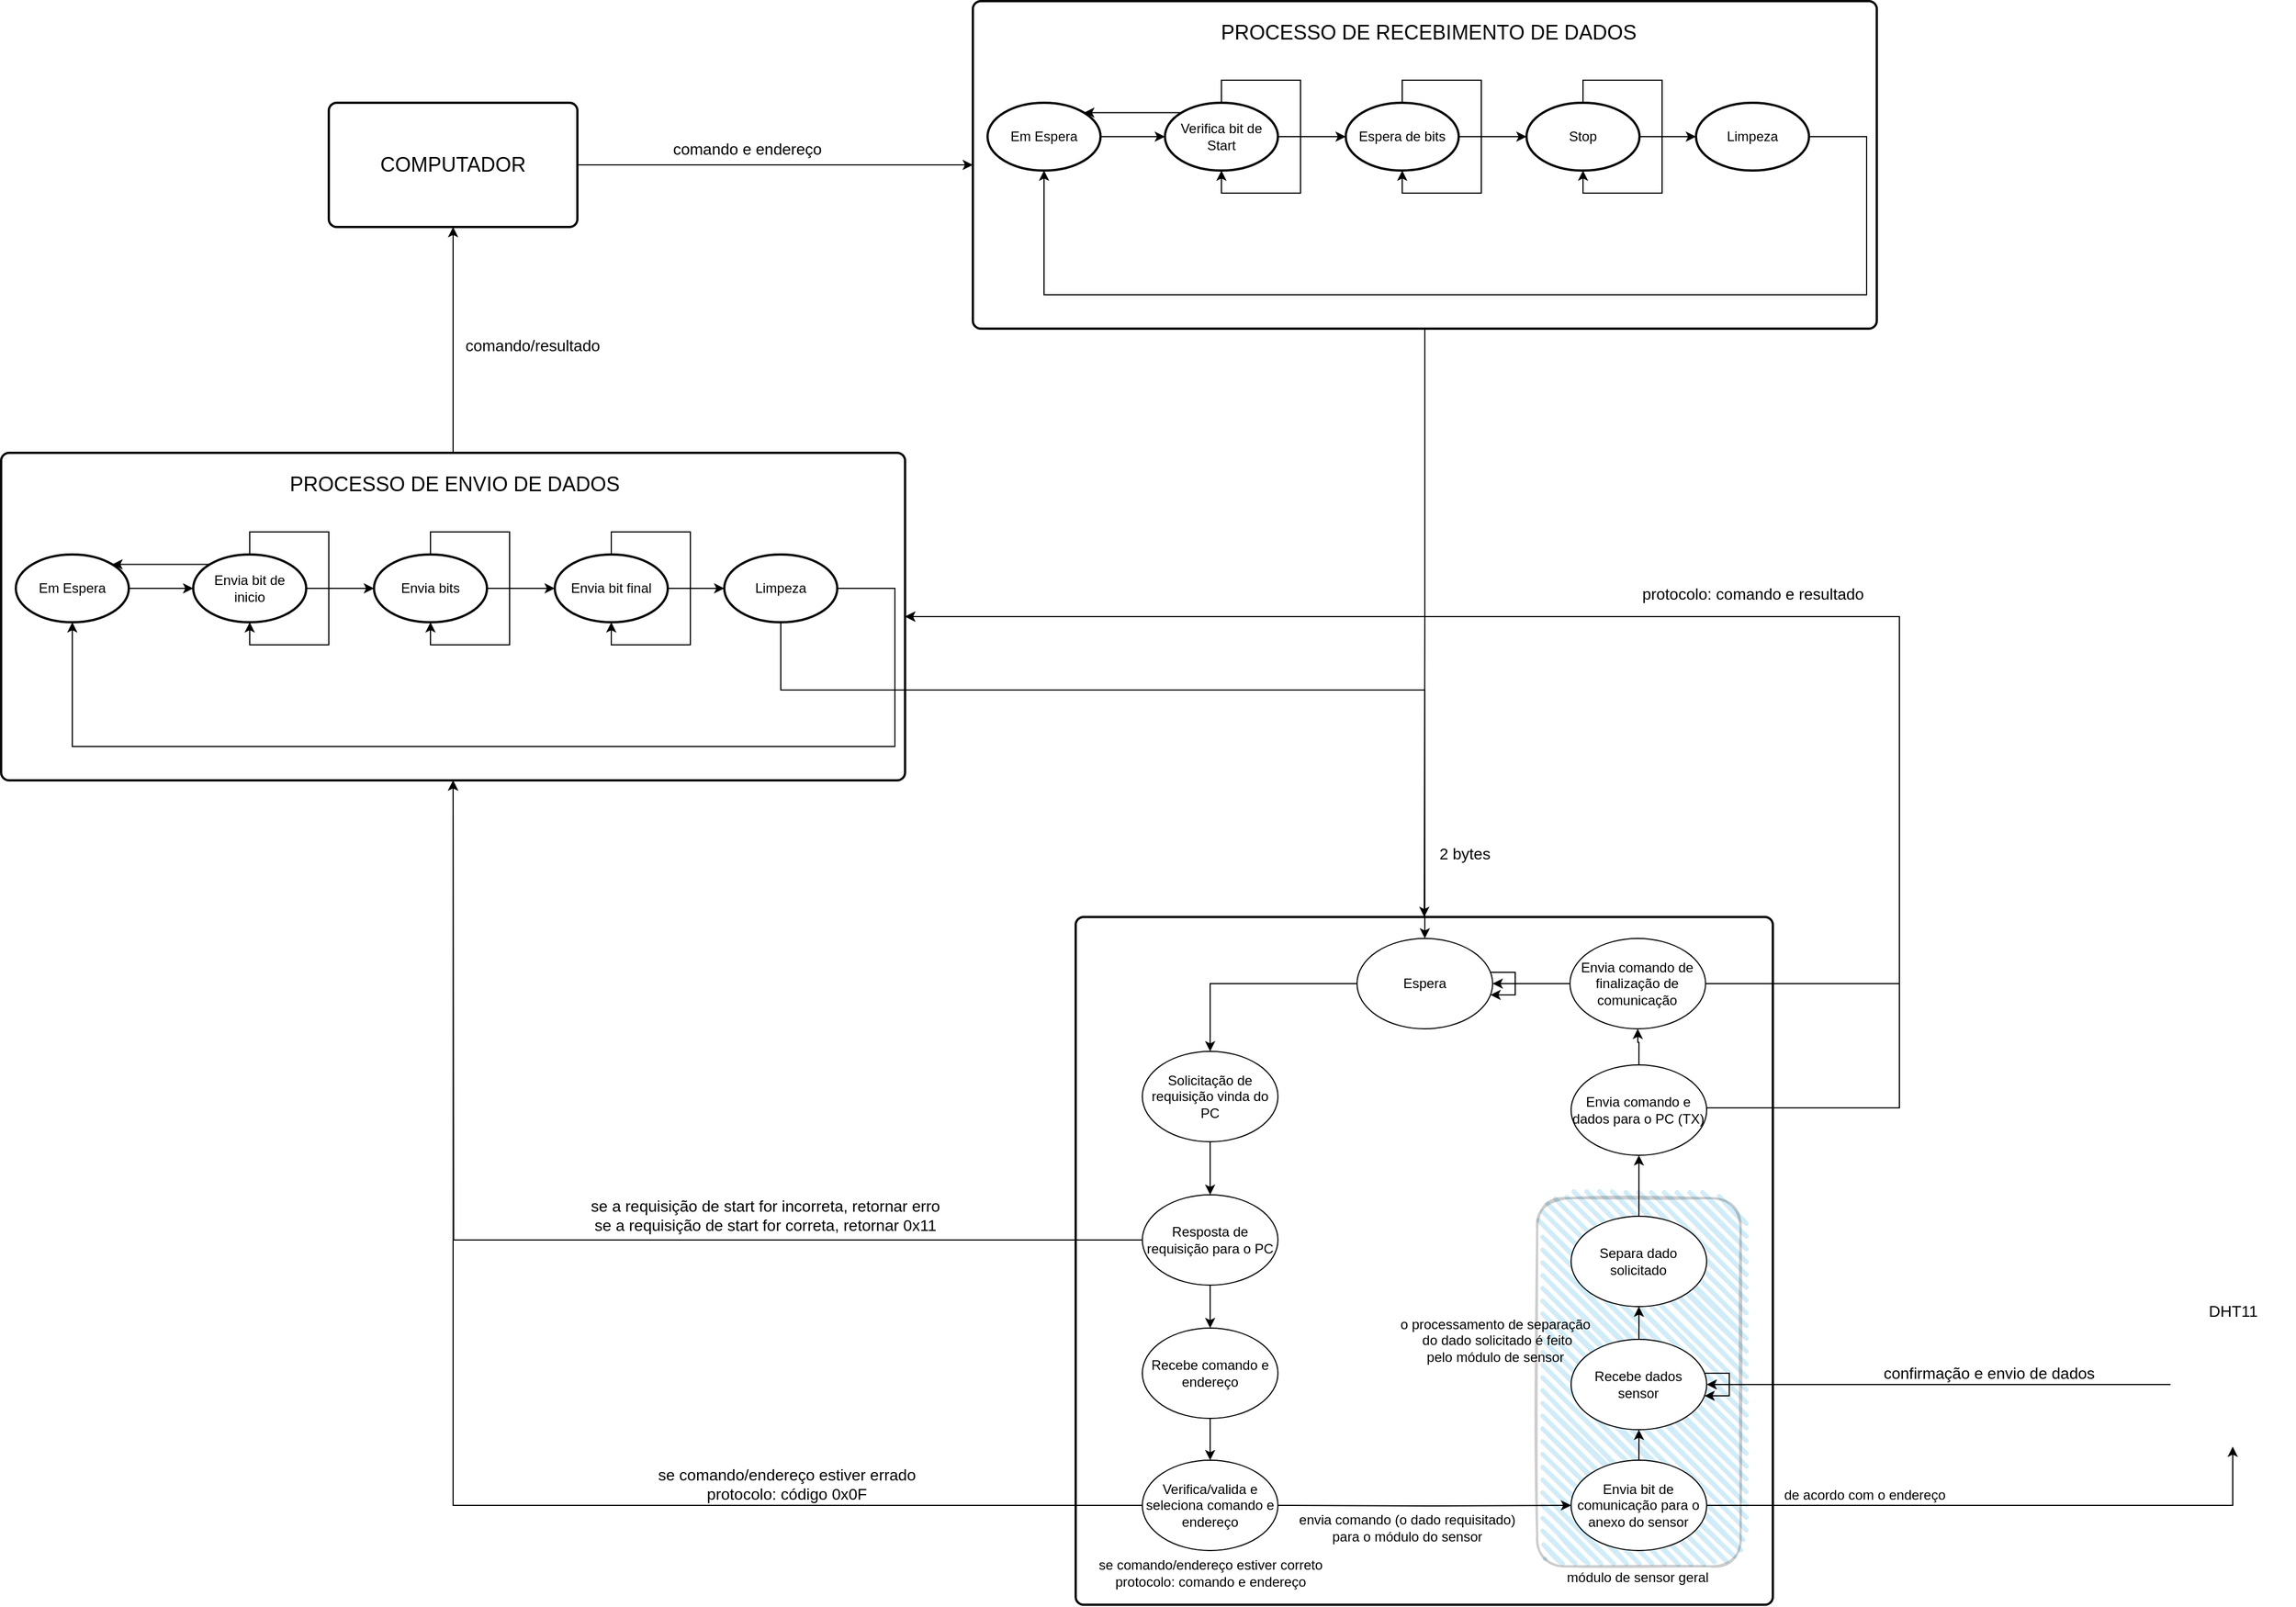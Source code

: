 <mxfile version="21.7.1" type="device">
  <diagram name="Página-1" id="mQ_hrEZzOS43EIUEBsHJ">
    <mxGraphModel dx="3047" dy="789" grid="1" gridSize="10" guides="1" tooltips="1" connect="1" arrows="1" fold="1" page="1" pageScale="1" pageWidth="827" pageHeight="1169" math="0" shadow="0">
      <root>
        <mxCell id="0" />
        <mxCell id="1" parent="0" />
        <mxCell id="MyZ8YdXsMNBMQnsgoEEa-118" value="" style="rounded=1;whiteSpace=wrap;html=1;absoluteArcSize=1;arcSize=14;strokeWidth=2;" parent="1" vertex="1">
          <mxGeometry x="101" y="901" width="617" height="609" as="geometry" />
        </mxCell>
        <mxCell id="MyZ8YdXsMNBMQnsgoEEa-231" value="" style="rounded=1;whiteSpace=wrap;html=1;strokeWidth=2;fillWeight=4;hachureGap=8;hachureAngle=45;fillColor=#1ba1e2;sketch=1;shadow=0;opacity=20;" parent="1" vertex="1">
          <mxGeometry x="509.45" y="1150" width="180" height="326" as="geometry" />
        </mxCell>
        <mxCell id="MyZ8YdXsMNBMQnsgoEEa-69" style="edgeStyle=orthogonalEdgeStyle;rounded=0;orthogonalLoop=1;jettySize=auto;html=1;entryX=0.5;entryY=0;entryDx=0;entryDy=0;" parent="1" source="MyZ8YdXsMNBMQnsgoEEa-70" target="MyZ8YdXsMNBMQnsgoEEa-118" edge="1">
          <mxGeometry relative="1" as="geometry">
            <mxPoint x="410" y="588.0" as="targetPoint" />
          </mxGeometry>
        </mxCell>
        <mxCell id="MyZ8YdXsMNBMQnsgoEEa-70" value="" style="rounded=1;whiteSpace=wrap;html=1;absoluteArcSize=1;arcSize=14;strokeWidth=2;" parent="1" vertex="1">
          <mxGeometry x="10" y="90" width="800" height="290" as="geometry" />
        </mxCell>
        <mxCell id="MyZ8YdXsMNBMQnsgoEEa-71" style="edgeStyle=orthogonalEdgeStyle;rounded=0;orthogonalLoop=1;jettySize=auto;html=1;entryX=0;entryY=0.5;entryDx=0;entryDy=0;entryPerimeter=0;" parent="1" source="MyZ8YdXsMNBMQnsgoEEa-72" target="MyZ8YdXsMNBMQnsgoEEa-75" edge="1">
          <mxGeometry relative="1" as="geometry" />
        </mxCell>
        <mxCell id="MyZ8YdXsMNBMQnsgoEEa-72" value="Em Espera" style="strokeWidth=2;html=1;shape=mxgraph.flowchart.start_1;whiteSpace=wrap;" parent="1" vertex="1">
          <mxGeometry x="23" y="180" width="100" height="60" as="geometry" />
        </mxCell>
        <mxCell id="MyZ8YdXsMNBMQnsgoEEa-73" style="edgeStyle=orthogonalEdgeStyle;rounded=0;orthogonalLoop=1;jettySize=auto;html=1;exitX=1;exitY=0.5;exitDx=0;exitDy=0;exitPerimeter=0;entryX=0;entryY=0.5;entryDx=0;entryDy=0;entryPerimeter=0;" parent="1" source="MyZ8YdXsMNBMQnsgoEEa-75" target="MyZ8YdXsMNBMQnsgoEEa-77" edge="1">
          <mxGeometry relative="1" as="geometry" />
        </mxCell>
        <mxCell id="MyZ8YdXsMNBMQnsgoEEa-74" style="edgeStyle=orthogonalEdgeStyle;rounded=0;orthogonalLoop=1;jettySize=auto;html=1;exitX=0.145;exitY=0.145;exitDx=0;exitDy=0;exitPerimeter=0;entryX=0.855;entryY=0.145;entryDx=0;entryDy=0;entryPerimeter=0;" parent="1" source="MyZ8YdXsMNBMQnsgoEEa-75" target="MyZ8YdXsMNBMQnsgoEEa-72" edge="1">
          <mxGeometry relative="1" as="geometry" />
        </mxCell>
        <mxCell id="MyZ8YdXsMNBMQnsgoEEa-75" value="Verifica bit de Start" style="strokeWidth=2;html=1;shape=mxgraph.flowchart.start_1;whiteSpace=wrap;" parent="1" vertex="1">
          <mxGeometry x="180" y="180" width="100" height="60" as="geometry" />
        </mxCell>
        <mxCell id="MyZ8YdXsMNBMQnsgoEEa-76" style="edgeStyle=orthogonalEdgeStyle;rounded=0;orthogonalLoop=1;jettySize=auto;html=1;entryX=0;entryY=0.5;entryDx=0;entryDy=0;entryPerimeter=0;" parent="1" source="MyZ8YdXsMNBMQnsgoEEa-77" target="MyZ8YdXsMNBMQnsgoEEa-79" edge="1">
          <mxGeometry relative="1" as="geometry" />
        </mxCell>
        <mxCell id="MyZ8YdXsMNBMQnsgoEEa-77" value="Espera de bits" style="strokeWidth=2;html=1;shape=mxgraph.flowchart.start_1;whiteSpace=wrap;" parent="1" vertex="1">
          <mxGeometry x="340" y="180" width="100" height="60" as="geometry" />
        </mxCell>
        <mxCell id="MyZ8YdXsMNBMQnsgoEEa-78" style="edgeStyle=orthogonalEdgeStyle;rounded=0;orthogonalLoop=1;jettySize=auto;html=1;entryX=0;entryY=0.5;entryDx=0;entryDy=0;entryPerimeter=0;" parent="1" source="MyZ8YdXsMNBMQnsgoEEa-79" target="MyZ8YdXsMNBMQnsgoEEa-84" edge="1">
          <mxGeometry relative="1" as="geometry" />
        </mxCell>
        <mxCell id="MyZ8YdXsMNBMQnsgoEEa-79" value="Stop" style="strokeWidth=2;html=1;shape=mxgraph.flowchart.start_1;whiteSpace=wrap;" parent="1" vertex="1">
          <mxGeometry x="500" y="180" width="100" height="60" as="geometry" />
        </mxCell>
        <mxCell id="MyZ8YdXsMNBMQnsgoEEa-80" style="edgeStyle=orthogonalEdgeStyle;rounded=0;orthogonalLoop=1;jettySize=auto;html=1;entryX=0.5;entryY=1;entryDx=0;entryDy=0;entryPerimeter=0;" parent="1" source="MyZ8YdXsMNBMQnsgoEEa-75" target="MyZ8YdXsMNBMQnsgoEEa-75" edge="1">
          <mxGeometry relative="1" as="geometry" />
        </mxCell>
        <mxCell id="MyZ8YdXsMNBMQnsgoEEa-81" style="edgeStyle=orthogonalEdgeStyle;rounded=0;orthogonalLoop=1;jettySize=auto;html=1;entryX=0.5;entryY=1;entryDx=0;entryDy=0;entryPerimeter=0;" parent="1" source="MyZ8YdXsMNBMQnsgoEEa-77" target="MyZ8YdXsMNBMQnsgoEEa-77" edge="1">
          <mxGeometry relative="1" as="geometry" />
        </mxCell>
        <mxCell id="MyZ8YdXsMNBMQnsgoEEa-82" style="edgeStyle=orthogonalEdgeStyle;rounded=0;orthogonalLoop=1;jettySize=auto;html=1;entryX=0.5;entryY=1;entryDx=0;entryDy=0;entryPerimeter=0;" parent="1" source="MyZ8YdXsMNBMQnsgoEEa-79" target="MyZ8YdXsMNBMQnsgoEEa-79" edge="1">
          <mxGeometry relative="1" as="geometry" />
        </mxCell>
        <mxCell id="MyZ8YdXsMNBMQnsgoEEa-83" style="edgeStyle=orthogonalEdgeStyle;rounded=0;orthogonalLoop=1;jettySize=auto;html=1;entryX=0.5;entryY=1;entryDx=0;entryDy=0;entryPerimeter=0;" parent="1" source="MyZ8YdXsMNBMQnsgoEEa-84" target="MyZ8YdXsMNBMQnsgoEEa-72" edge="1">
          <mxGeometry relative="1" as="geometry">
            <mxPoint x="80" y="260" as="targetPoint" />
            <Array as="points">
              <mxPoint x="801" y="210" />
              <mxPoint x="801" y="350" />
              <mxPoint x="73" y="350" />
              <mxPoint x="73" y="240" />
            </Array>
          </mxGeometry>
        </mxCell>
        <mxCell id="MyZ8YdXsMNBMQnsgoEEa-84" value="Limpeza" style="strokeWidth=2;html=1;shape=mxgraph.flowchart.start_1;whiteSpace=wrap;" parent="1" vertex="1">
          <mxGeometry x="650" y="180" width="100" height="60" as="geometry" />
        </mxCell>
        <mxCell id="MyZ8YdXsMNBMQnsgoEEa-85" value="&lt;font style=&quot;font-size: 18px;&quot;&gt;PROCESSO DE RECEBIMENTO DE DADOS&lt;/font&gt;" style="text;html=1;align=center;verticalAlign=middle;resizable=0;points=[];autosize=1;strokeColor=none;fillColor=none;" parent="1" vertex="1">
          <mxGeometry x="218" y="98" width="390" height="40" as="geometry" />
        </mxCell>
        <mxCell id="MyZ8YdXsMNBMQnsgoEEa-86" style="edgeStyle=orthogonalEdgeStyle;rounded=0;orthogonalLoop=1;jettySize=auto;html=1;entryX=0;entryY=0.5;entryDx=0;entryDy=0;" parent="1" source="MyZ8YdXsMNBMQnsgoEEa-87" target="MyZ8YdXsMNBMQnsgoEEa-70" edge="1">
          <mxGeometry relative="1" as="geometry" />
        </mxCell>
        <mxCell id="MyZ8YdXsMNBMQnsgoEEa-87" value="&lt;font style=&quot;font-size: 18px;&quot;&gt;COMPUTADOR&lt;/font&gt;" style="rounded=1;whiteSpace=wrap;html=1;absoluteArcSize=1;arcSize=14;strokeWidth=2;" parent="1" vertex="1">
          <mxGeometry x="-560" y="180" width="220" height="110" as="geometry" />
        </mxCell>
        <mxCell id="MyZ8YdXsMNBMQnsgoEEa-91" value="&lt;font style=&quot;font-size: 14px;&quot;&gt;se comando/endereço estiver errado&lt;br&gt;protocolo: código&amp;nbsp;0x0F&lt;span id=&quot;docs-internal-guid-dd11562c-7fff-b196-a5f1-1cb1bf932096&quot;&gt;&lt;/span&gt;&lt;span id=&quot;docs-internal-guid-dd11562c-7fff-b196-a5f1-1cb1bf932096&quot;&gt;&lt;/span&gt;&lt;br&gt;&lt;/font&gt;" style="text;html=1;align=center;verticalAlign=middle;resizable=0;points=[];autosize=1;strokeColor=none;fillColor=none;" parent="1" vertex="1">
          <mxGeometry x="-280" y="1378" width="250" height="50" as="geometry" />
        </mxCell>
        <mxCell id="MyZ8YdXsMNBMQnsgoEEa-93" value="" style="rounded=1;whiteSpace=wrap;html=1;absoluteArcSize=1;arcSize=14;strokeWidth=2;" parent="1" vertex="1">
          <mxGeometry x="-850" y="490" width="800" height="290" as="geometry" />
        </mxCell>
        <mxCell id="MyZ8YdXsMNBMQnsgoEEa-94" style="edgeStyle=orthogonalEdgeStyle;rounded=0;orthogonalLoop=1;jettySize=auto;html=1;entryX=0;entryY=0.5;entryDx=0;entryDy=0;entryPerimeter=0;" parent="1" source="MyZ8YdXsMNBMQnsgoEEa-95" target="MyZ8YdXsMNBMQnsgoEEa-98" edge="1">
          <mxGeometry relative="1" as="geometry" />
        </mxCell>
        <mxCell id="MyZ8YdXsMNBMQnsgoEEa-95" value="Em Espera" style="strokeWidth=2;html=1;shape=mxgraph.flowchart.start_1;whiteSpace=wrap;" parent="1" vertex="1">
          <mxGeometry x="-837" y="580" width="100" height="60" as="geometry" />
        </mxCell>
        <mxCell id="MyZ8YdXsMNBMQnsgoEEa-96" style="edgeStyle=orthogonalEdgeStyle;rounded=0;orthogonalLoop=1;jettySize=auto;html=1;exitX=1;exitY=0.5;exitDx=0;exitDy=0;exitPerimeter=0;entryX=0;entryY=0.5;entryDx=0;entryDy=0;entryPerimeter=0;" parent="1" source="MyZ8YdXsMNBMQnsgoEEa-98" target="MyZ8YdXsMNBMQnsgoEEa-100" edge="1">
          <mxGeometry relative="1" as="geometry" />
        </mxCell>
        <mxCell id="MyZ8YdXsMNBMQnsgoEEa-97" style="edgeStyle=orthogonalEdgeStyle;rounded=0;orthogonalLoop=1;jettySize=auto;html=1;exitX=0.145;exitY=0.145;exitDx=0;exitDy=0;exitPerimeter=0;entryX=0.855;entryY=0.145;entryDx=0;entryDy=0;entryPerimeter=0;" parent="1" source="MyZ8YdXsMNBMQnsgoEEa-98" target="MyZ8YdXsMNBMQnsgoEEa-95" edge="1">
          <mxGeometry relative="1" as="geometry" />
        </mxCell>
        <mxCell id="MyZ8YdXsMNBMQnsgoEEa-98" value="Envia bit de &lt;br&gt;inicio" style="strokeWidth=2;html=1;shape=mxgraph.flowchart.start_1;whiteSpace=wrap;" parent="1" vertex="1">
          <mxGeometry x="-680" y="580" width="100" height="60" as="geometry" />
        </mxCell>
        <mxCell id="MyZ8YdXsMNBMQnsgoEEa-99" style="edgeStyle=orthogonalEdgeStyle;rounded=0;orthogonalLoop=1;jettySize=auto;html=1;entryX=0;entryY=0.5;entryDx=0;entryDy=0;entryPerimeter=0;" parent="1" source="MyZ8YdXsMNBMQnsgoEEa-100" target="MyZ8YdXsMNBMQnsgoEEa-102" edge="1">
          <mxGeometry relative="1" as="geometry" />
        </mxCell>
        <mxCell id="MyZ8YdXsMNBMQnsgoEEa-100" value="Envia bits" style="strokeWidth=2;html=1;shape=mxgraph.flowchart.start_1;whiteSpace=wrap;" parent="1" vertex="1">
          <mxGeometry x="-520" y="580" width="100" height="60" as="geometry" />
        </mxCell>
        <mxCell id="MyZ8YdXsMNBMQnsgoEEa-101" style="edgeStyle=orthogonalEdgeStyle;rounded=0;orthogonalLoop=1;jettySize=auto;html=1;entryX=0;entryY=0.5;entryDx=0;entryDy=0;entryPerimeter=0;" parent="1" source="MyZ8YdXsMNBMQnsgoEEa-102" target="MyZ8YdXsMNBMQnsgoEEa-107" edge="1">
          <mxGeometry relative="1" as="geometry" />
        </mxCell>
        <mxCell id="MyZ8YdXsMNBMQnsgoEEa-102" value="Envia bit final" style="strokeWidth=2;html=1;shape=mxgraph.flowchart.start_1;whiteSpace=wrap;" parent="1" vertex="1">
          <mxGeometry x="-360" y="580" width="100" height="60" as="geometry" />
        </mxCell>
        <mxCell id="MyZ8YdXsMNBMQnsgoEEa-103" style="edgeStyle=orthogonalEdgeStyle;rounded=0;orthogonalLoop=1;jettySize=auto;html=1;entryX=0.5;entryY=1;entryDx=0;entryDy=0;entryPerimeter=0;" parent="1" source="MyZ8YdXsMNBMQnsgoEEa-98" target="MyZ8YdXsMNBMQnsgoEEa-98" edge="1">
          <mxGeometry relative="1" as="geometry" />
        </mxCell>
        <mxCell id="MyZ8YdXsMNBMQnsgoEEa-104" style="edgeStyle=orthogonalEdgeStyle;rounded=0;orthogonalLoop=1;jettySize=auto;html=1;entryX=0.5;entryY=1;entryDx=0;entryDy=0;entryPerimeter=0;" parent="1" source="MyZ8YdXsMNBMQnsgoEEa-100" target="MyZ8YdXsMNBMQnsgoEEa-100" edge="1">
          <mxGeometry relative="1" as="geometry" />
        </mxCell>
        <mxCell id="MyZ8YdXsMNBMQnsgoEEa-105" style="edgeStyle=orthogonalEdgeStyle;rounded=0;orthogonalLoop=1;jettySize=auto;html=1;entryX=0.5;entryY=1;entryDx=0;entryDy=0;entryPerimeter=0;" parent="1" source="MyZ8YdXsMNBMQnsgoEEa-102" target="MyZ8YdXsMNBMQnsgoEEa-102" edge="1">
          <mxGeometry relative="1" as="geometry" />
        </mxCell>
        <mxCell id="MyZ8YdXsMNBMQnsgoEEa-106" style="edgeStyle=orthogonalEdgeStyle;rounded=0;orthogonalLoop=1;jettySize=auto;html=1;entryX=0.5;entryY=1;entryDx=0;entryDy=0;entryPerimeter=0;" parent="1" source="MyZ8YdXsMNBMQnsgoEEa-107" target="MyZ8YdXsMNBMQnsgoEEa-95" edge="1">
          <mxGeometry relative="1" as="geometry">
            <mxPoint x="-780" y="660" as="targetPoint" />
            <Array as="points">
              <mxPoint x="-59" y="610" />
              <mxPoint x="-59" y="750" />
              <mxPoint x="-787" y="750" />
              <mxPoint x="-787" y="640" />
            </Array>
          </mxGeometry>
        </mxCell>
        <mxCell id="MyZ8YdXsMNBMQnsgoEEa-243" style="edgeStyle=orthogonalEdgeStyle;rounded=0;orthogonalLoop=1;jettySize=auto;html=1;entryX=0.5;entryY=0;entryDx=0;entryDy=0;" parent="1" source="MyZ8YdXsMNBMQnsgoEEa-107" target="MyZ8YdXsMNBMQnsgoEEa-122" edge="1">
          <mxGeometry relative="1" as="geometry">
            <Array as="points">
              <mxPoint x="-160" y="700" />
              <mxPoint x="410" y="700" />
            </Array>
          </mxGeometry>
        </mxCell>
        <mxCell id="MyZ8YdXsMNBMQnsgoEEa-107" value="Limpeza" style="strokeWidth=2;html=1;shape=mxgraph.flowchart.start_1;whiteSpace=wrap;" parent="1" vertex="1">
          <mxGeometry x="-210" y="580" width="100" height="60" as="geometry" />
        </mxCell>
        <mxCell id="MyZ8YdXsMNBMQnsgoEEa-108" style="edgeStyle=orthogonalEdgeStyle;rounded=0;orthogonalLoop=1;jettySize=auto;html=1;entryX=0.5;entryY=1;entryDx=0;entryDy=0;exitX=0.5;exitY=0;exitDx=0;exitDy=0;" parent="1" source="MyZ8YdXsMNBMQnsgoEEa-93" target="MyZ8YdXsMNBMQnsgoEEa-87" edge="1">
          <mxGeometry relative="1" as="geometry">
            <mxPoint x="-450" y="480" as="sourcePoint" />
          </mxGeometry>
        </mxCell>
        <mxCell id="MyZ8YdXsMNBMQnsgoEEa-109" value="&lt;font style=&quot;font-size: 18px;&quot;&gt;PROCESSO DE ENVIO DE DADOS&lt;/font&gt;" style="text;html=1;align=center;verticalAlign=middle;resizable=0;points=[];autosize=1;strokeColor=none;fillColor=none;" parent="1" vertex="1">
          <mxGeometry x="-609" y="498" width="320" height="40" as="geometry" />
        </mxCell>
        <mxCell id="MyZ8YdXsMNBMQnsgoEEa-110" value="&lt;font style=&quot;font-size: 14px;&quot;&gt;comando/resultado&lt;/font&gt;" style="text;html=1;align=center;verticalAlign=middle;resizable=0;points=[];autosize=1;strokeColor=none;fillColor=none;" parent="1" vertex="1">
          <mxGeometry x="-450" y="380" width="140" height="30" as="geometry" />
        </mxCell>
        <mxCell id="MyZ8YdXsMNBMQnsgoEEa-111" value="&lt;font style=&quot;font-size: 14px;&quot;&gt;comando e endereço&lt;/font&gt;" style="text;html=1;align=center;verticalAlign=middle;resizable=0;points=[];autosize=1;strokeColor=none;fillColor=none;" parent="1" vertex="1">
          <mxGeometry x="-270" y="206" width="160" height="30" as="geometry" />
        </mxCell>
        <mxCell id="MyZ8YdXsMNBMQnsgoEEa-112" value="&lt;span style=&quot;font-size: 14px;&quot;&gt;2 bytes&lt;/span&gt;" style="text;html=1;align=center;verticalAlign=middle;resizable=0;points=[];autosize=1;strokeColor=none;fillColor=none;" parent="1" vertex="1">
          <mxGeometry x="410" y="830" width="70" height="30" as="geometry" />
        </mxCell>
        <mxCell id="MyZ8YdXsMNBMQnsgoEEa-114" value="" style="shape=image;verticalLabelPosition=bottom;labelBackgroundColor=default;verticalAlign=top;aspect=fixed;imageAspect=0;image=https://www.makerhero.com/wp-content/uploads/2017/07/Dht11.jpg;" parent="1" vertex="1">
          <mxGeometry x="1070" y="1260" width="110" height="110" as="geometry" />
        </mxCell>
        <mxCell id="MyZ8YdXsMNBMQnsgoEEa-119" value="&lt;font style=&quot;font-size: 14px;&quot;&gt;confirmação e envio de dados&lt;/font&gt;" style="text;html=1;align=center;verticalAlign=middle;resizable=0;points=[];autosize=1;strokeColor=none;fillColor=none;" parent="1" vertex="1">
          <mxGeometry x="804" y="1290" width="210" height="30" as="geometry" />
        </mxCell>
        <mxCell id="MyZ8YdXsMNBMQnsgoEEa-120" value="&lt;font style=&quot;font-size: 14px;&quot;&gt;protocolo: comando e resultado&lt;br&gt;&lt;/font&gt;" style="text;html=1;align=center;verticalAlign=middle;resizable=0;points=[];autosize=1;strokeColor=none;fillColor=none;" parent="1" vertex="1">
          <mxGeometry x="590" y="600" width="220" height="30" as="geometry" />
        </mxCell>
        <mxCell id="MyZ8YdXsMNBMQnsgoEEa-149" style="edgeStyle=orthogonalEdgeStyle;rounded=0;orthogonalLoop=1;jettySize=auto;html=1;" parent="1" source="MyZ8YdXsMNBMQnsgoEEa-122" target="MyZ8YdXsMNBMQnsgoEEa-148" edge="1">
          <mxGeometry relative="1" as="geometry" />
        </mxCell>
        <mxCell id="MyZ8YdXsMNBMQnsgoEEa-122" value="Espera" style="ellipse;whiteSpace=wrap;html=1;" parent="1" vertex="1">
          <mxGeometry x="350" y="920" width="120" height="80" as="geometry" />
        </mxCell>
        <mxCell id="MyZ8YdXsMNBMQnsgoEEa-123" style="edgeStyle=orthogonalEdgeStyle;rounded=0;orthogonalLoop=1;jettySize=auto;html=1;" parent="1" source="MyZ8YdXsMNBMQnsgoEEa-124" target="MyZ8YdXsMNBMQnsgoEEa-126" edge="1">
          <mxGeometry relative="1" as="geometry" />
        </mxCell>
        <mxCell id="MyZ8YdXsMNBMQnsgoEEa-124" value="Recebe dados &lt;br&gt;sensor" style="ellipse;whiteSpace=wrap;html=1;" parent="1" vertex="1">
          <mxGeometry x="539.45" y="1275" width="120" height="80" as="geometry" />
        </mxCell>
        <mxCell id="MyZ8YdXsMNBMQnsgoEEa-170" style="edgeStyle=orthogonalEdgeStyle;rounded=0;orthogonalLoop=1;jettySize=auto;html=1;" parent="1" source="MyZ8YdXsMNBMQnsgoEEa-126" target="MyZ8YdXsMNBMQnsgoEEa-127" edge="1">
          <mxGeometry relative="1" as="geometry" />
        </mxCell>
        <mxCell id="MyZ8YdXsMNBMQnsgoEEa-126" value="Separa dado solicitado" style="ellipse;whiteSpace=wrap;html=1;" parent="1" vertex="1">
          <mxGeometry x="539.45" y="1166" width="120" height="80" as="geometry" />
        </mxCell>
        <mxCell id="MyZ8YdXsMNBMQnsgoEEa-223" style="edgeStyle=orthogonalEdgeStyle;rounded=0;orthogonalLoop=1;jettySize=auto;html=1;entryX=1;entryY=0.5;entryDx=0;entryDy=0;exitX=1;exitY=0.5;exitDx=0;exitDy=0;" parent="1" source="MyZ8YdXsMNBMQnsgoEEa-127" target="MyZ8YdXsMNBMQnsgoEEa-93" edge="1">
          <mxGeometry relative="1" as="geometry">
            <Array as="points">
              <mxPoint x="830" y="1070" />
              <mxPoint x="830" y="635" />
            </Array>
          </mxGeometry>
        </mxCell>
        <mxCell id="xMwsVCY1hg7gADn5wVJ1-2" style="edgeStyle=orthogonalEdgeStyle;rounded=0;orthogonalLoop=1;jettySize=auto;html=1;" edge="1" parent="1" source="MyZ8YdXsMNBMQnsgoEEa-127" target="xMwsVCY1hg7gADn5wVJ1-1">
          <mxGeometry relative="1" as="geometry" />
        </mxCell>
        <mxCell id="MyZ8YdXsMNBMQnsgoEEa-127" value="Envia comando e dados para o PC (TX)" style="ellipse;whiteSpace=wrap;html=1;" parent="1" vertex="1">
          <mxGeometry x="539.45" y="1032" width="120" height="80" as="geometry" />
        </mxCell>
        <mxCell id="MyZ8YdXsMNBMQnsgoEEa-132" style="edgeStyle=orthogonalEdgeStyle;rounded=0;orthogonalLoop=1;jettySize=auto;html=1;" parent="1" source="MyZ8YdXsMNBMQnsgoEEa-133" target="MyZ8YdXsMNBMQnsgoEEa-124" edge="1">
          <mxGeometry relative="1" as="geometry" />
        </mxCell>
        <mxCell id="MyZ8YdXsMNBMQnsgoEEa-226" style="edgeStyle=orthogonalEdgeStyle;rounded=0;orthogonalLoop=1;jettySize=auto;html=1;entryX=0.5;entryY=1;entryDx=0;entryDy=0;" parent="1" source="MyZ8YdXsMNBMQnsgoEEa-133" target="MyZ8YdXsMNBMQnsgoEEa-114" edge="1">
          <mxGeometry relative="1" as="geometry" />
        </mxCell>
        <mxCell id="MyZ8YdXsMNBMQnsgoEEa-133" value="Envia bit de comunicação para o anexo do sensor" style="ellipse;whiteSpace=wrap;html=1;" parent="1" vertex="1">
          <mxGeometry x="539.45" y="1382" width="120" height="80" as="geometry" />
        </mxCell>
        <mxCell id="MyZ8YdXsMNBMQnsgoEEa-134" style="edgeStyle=orthogonalEdgeStyle;rounded=0;orthogonalLoop=1;jettySize=auto;html=1;" parent="1" source="MyZ8YdXsMNBMQnsgoEEa-122" target="MyZ8YdXsMNBMQnsgoEEa-122" edge="1">
          <mxGeometry relative="1" as="geometry" />
        </mxCell>
        <mxCell id="MyZ8YdXsMNBMQnsgoEEa-135" style="edgeStyle=orthogonalEdgeStyle;rounded=0;orthogonalLoop=1;jettySize=auto;html=1;" parent="1" source="MyZ8YdXsMNBMQnsgoEEa-124" target="MyZ8YdXsMNBMQnsgoEEa-124" edge="1">
          <mxGeometry relative="1" as="geometry" />
        </mxCell>
        <mxCell id="MyZ8YdXsMNBMQnsgoEEa-136" value="&lt;font style=&quot;font-size: 14px;&quot;&gt;DHT11&lt;/font&gt;" style="text;html=1;align=center;verticalAlign=middle;resizable=0;points=[];autosize=1;strokeColor=none;fillColor=none;" parent="1" vertex="1">
          <mxGeometry x="1090" y="1235" width="70" height="30" as="geometry" />
        </mxCell>
        <mxCell id="MyZ8YdXsMNBMQnsgoEEa-152" style="edgeStyle=orthogonalEdgeStyle;rounded=0;orthogonalLoop=1;jettySize=auto;html=1;" parent="1" source="MyZ8YdXsMNBMQnsgoEEa-138" target="MyZ8YdXsMNBMQnsgoEEa-139" edge="1">
          <mxGeometry relative="1" as="geometry" />
        </mxCell>
        <mxCell id="MyZ8YdXsMNBMQnsgoEEa-138" value="Recebe comando e endereço" style="ellipse;whiteSpace=wrap;html=1;" parent="1" vertex="1">
          <mxGeometry x="160" y="1265" width="120" height="80" as="geometry" />
        </mxCell>
        <mxCell id="MyZ8YdXsMNBMQnsgoEEa-174" style="edgeStyle=orthogonalEdgeStyle;rounded=0;orthogonalLoop=1;jettySize=auto;html=1;" parent="1" source="MyZ8YdXsMNBMQnsgoEEa-139" target="MyZ8YdXsMNBMQnsgoEEa-93" edge="1">
          <mxGeometry relative="1" as="geometry" />
        </mxCell>
        <mxCell id="MyZ8YdXsMNBMQnsgoEEa-139" value="Verifica/valida e seleciona comando e endereço" style="ellipse;whiteSpace=wrap;html=1;" parent="1" vertex="1">
          <mxGeometry x="160" y="1382" width="120" height="80" as="geometry" />
        </mxCell>
        <mxCell id="MyZ8YdXsMNBMQnsgoEEa-178" style="edgeStyle=orthogonalEdgeStyle;rounded=0;orthogonalLoop=1;jettySize=auto;html=1;entryX=0.5;entryY=0;entryDx=0;entryDy=0;" parent="1" source="MyZ8YdXsMNBMQnsgoEEa-148" target="MyZ8YdXsMNBMQnsgoEEa-177" edge="1">
          <mxGeometry relative="1" as="geometry" />
        </mxCell>
        <mxCell id="MyZ8YdXsMNBMQnsgoEEa-148" value="Solicitação de requisição vinda do PC" style="ellipse;whiteSpace=wrap;html=1;" parent="1" vertex="1">
          <mxGeometry x="160" y="1020" width="120" height="80" as="geometry" />
        </mxCell>
        <mxCell id="MyZ8YdXsMNBMQnsgoEEa-171" value="&lt;font style=&quot;font-size: 12px;&quot;&gt;o processamento de separação&lt;br&gt;&amp;nbsp;do dado solicitado é feito &lt;br&gt;pelo módulo de sensor&lt;/font&gt;" style="text;html=1;align=center;verticalAlign=middle;resizable=0;points=[];autosize=1;strokeColor=none;fillColor=none;" parent="1" vertex="1">
          <mxGeometry x="377.45" y="1246" width="190" height="60" as="geometry" />
        </mxCell>
        <mxCell id="MyZ8YdXsMNBMQnsgoEEa-92" value="&lt;font style=&quot;font-size: 12px;&quot;&gt;se comando/endereço estiver correto&lt;br&gt;protocolo: comando e endereço&lt;br&gt;&lt;/font&gt;" style="text;html=1;align=center;verticalAlign=middle;resizable=0;points=[];autosize=1;strokeColor=none;fillColor=none;" parent="1" vertex="1">
          <mxGeometry x="110" y="1462" width="220" height="40" as="geometry" />
        </mxCell>
        <mxCell id="MyZ8YdXsMNBMQnsgoEEa-179" style="edgeStyle=orthogonalEdgeStyle;rounded=0;orthogonalLoop=1;jettySize=auto;html=1;" parent="1" source="MyZ8YdXsMNBMQnsgoEEa-177" target="MyZ8YdXsMNBMQnsgoEEa-138" edge="1">
          <mxGeometry relative="1" as="geometry" />
        </mxCell>
        <mxCell id="MyZ8YdXsMNBMQnsgoEEa-182" style="edgeStyle=orthogonalEdgeStyle;rounded=0;orthogonalLoop=1;jettySize=auto;html=1;" parent="1" source="MyZ8YdXsMNBMQnsgoEEa-177" edge="1">
          <mxGeometry relative="1" as="geometry">
            <mxPoint x="-450" y="780" as="targetPoint" />
          </mxGeometry>
        </mxCell>
        <mxCell id="MyZ8YdXsMNBMQnsgoEEa-177" value="Resposta de requisição para o PC" style="ellipse;whiteSpace=wrap;html=1;" parent="1" vertex="1">
          <mxGeometry x="160" y="1147" width="120" height="80" as="geometry" />
        </mxCell>
        <mxCell id="MyZ8YdXsMNBMQnsgoEEa-181" value="&lt;font style=&quot;font-size: 14px;&quot;&gt;se a requisição de start for incorreta, retornar erro&lt;br&gt;se a requisição de start for correta, retornar&amp;nbsp;0x11&lt;span id=&quot;docs-internal-guid-1c78c80e-7fff-0480-eb3f-a27785ae19c2&quot;&gt;&lt;/span&gt;&lt;br&gt;&lt;/font&gt;" style="text;html=1;align=center;verticalAlign=middle;resizable=0;points=[];autosize=1;strokeColor=none;fillColor=none;" parent="1" vertex="1">
          <mxGeometry x="-339" y="1140" width="330" height="50" as="geometry" />
        </mxCell>
        <mxCell id="MyZ8YdXsMNBMQnsgoEEa-236" style="edgeStyle=orthogonalEdgeStyle;rounded=0;orthogonalLoop=1;jettySize=auto;html=1;" parent="1" target="MyZ8YdXsMNBMQnsgoEEa-133" edge="1">
          <mxGeometry relative="1" as="geometry">
            <mxPoint x="279.45" y="1422" as="sourcePoint" />
          </mxGeometry>
        </mxCell>
        <mxCell id="MyZ8YdXsMNBMQnsgoEEa-222" value="envia comando (o dado requisitado)&lt;br&gt;para o módulo do sensor" style="text;html=1;align=center;verticalAlign=middle;resizable=0;points=[];autosize=1;strokeColor=none;fillColor=none;" parent="1" vertex="1">
          <mxGeometry x="289.45" y="1422" width="210" height="40" as="geometry" />
        </mxCell>
        <mxCell id="MyZ8YdXsMNBMQnsgoEEa-224" style="edgeStyle=orthogonalEdgeStyle;rounded=0;orthogonalLoop=1;jettySize=auto;html=1;entryX=1;entryY=0.5;entryDx=0;entryDy=0;" parent="1" source="MyZ8YdXsMNBMQnsgoEEa-114" target="MyZ8YdXsMNBMQnsgoEEa-124" edge="1">
          <mxGeometry relative="1" as="geometry" />
        </mxCell>
        <mxCell id="MyZ8YdXsMNBMQnsgoEEa-233" value="módulo de sensor geral" style="text;html=1;align=center;verticalAlign=middle;resizable=0;points=[];autosize=1;strokeColor=none;fillColor=none;" parent="1" vertex="1">
          <mxGeometry x="523.45" y="1471" width="150" height="30" as="geometry" />
        </mxCell>
        <mxCell id="MyZ8YdXsMNBMQnsgoEEa-234" value="&lt;font style=&quot;font-size: 12px;&quot;&gt;de acordo com o endereço&lt;/font&gt;" style="text;html=1;align=center;verticalAlign=middle;resizable=0;points=[];autosize=1;strokeColor=none;fillColor=none;" parent="1" vertex="1">
          <mxGeometry x="714" y="1398" width="170" height="30" as="geometry" />
        </mxCell>
        <mxCell id="xMwsVCY1hg7gADn5wVJ1-3" style="edgeStyle=orthogonalEdgeStyle;rounded=0;orthogonalLoop=1;jettySize=auto;html=1;" edge="1" parent="1" source="xMwsVCY1hg7gADn5wVJ1-1" target="MyZ8YdXsMNBMQnsgoEEa-122">
          <mxGeometry relative="1" as="geometry" />
        </mxCell>
        <mxCell id="xMwsVCY1hg7gADn5wVJ1-4" style="edgeStyle=orthogonalEdgeStyle;rounded=0;orthogonalLoop=1;jettySize=auto;html=1;entryX=1;entryY=0.5;entryDx=0;entryDy=0;" edge="1" parent="1" source="xMwsVCY1hg7gADn5wVJ1-1" target="MyZ8YdXsMNBMQnsgoEEa-93">
          <mxGeometry relative="1" as="geometry">
            <Array as="points">
              <mxPoint x="830" y="960" />
              <mxPoint x="830" y="635" />
            </Array>
          </mxGeometry>
        </mxCell>
        <mxCell id="xMwsVCY1hg7gADn5wVJ1-1" value="Envia comando de finalização de comunicação" style="ellipse;whiteSpace=wrap;html=1;" vertex="1" parent="1">
          <mxGeometry x="538.45" y="920" width="120" height="80" as="geometry" />
        </mxCell>
      </root>
    </mxGraphModel>
  </diagram>
</mxfile>
